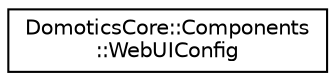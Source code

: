 digraph "Graphical Class Hierarchy"
{
 // LATEX_PDF_SIZE
  edge [fontname="Helvetica",fontsize="10",labelfontname="Helvetica",labelfontsize="10"];
  node [fontname="Helvetica",fontsize="10",shape=record];
  rankdir="LR";
  Node0 [label="DomoticsCore::Components\l::WebUIConfig",height=0.2,width=0.4,color="black", fillcolor="white", style="filled",URL="$structDomoticsCore_1_1Components_1_1WebUIConfig.html",tooltip="Optimized WebUI Component Configuration."];
}
